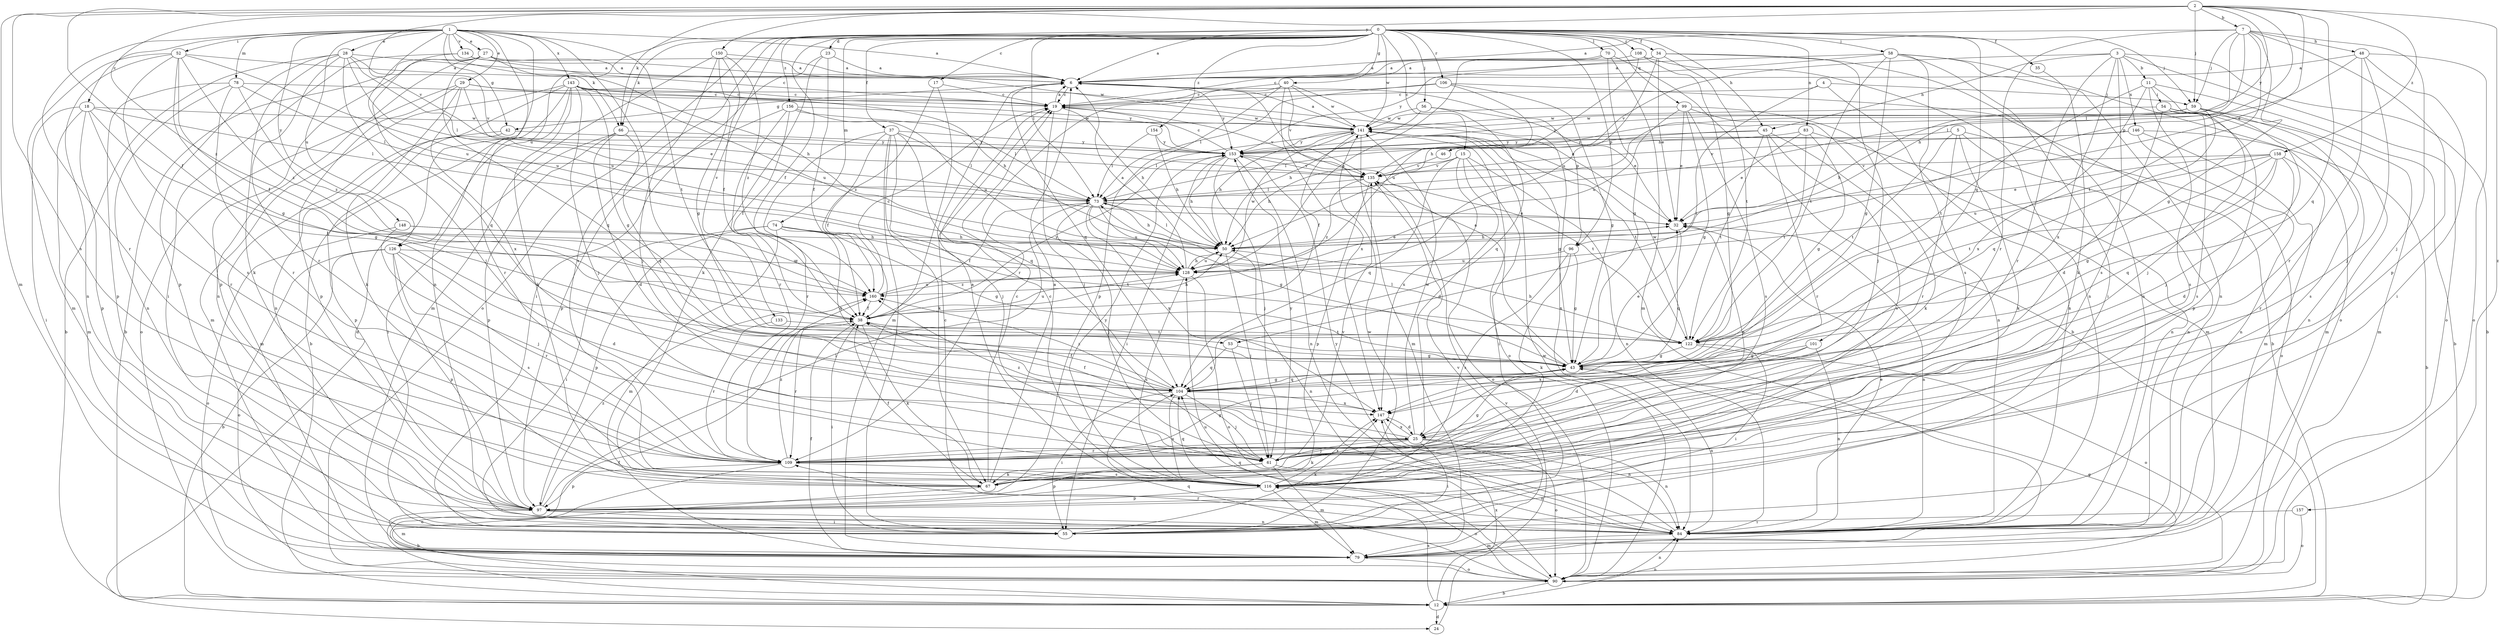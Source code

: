 strict digraph  {
0;
1;
2;
3;
4;
5;
6;
7;
11;
12;
15;
17;
18;
19;
23;
24;
25;
27;
28;
29;
32;
34;
35;
37;
38;
40;
42;
43;
45;
46;
48;
50;
52;
53;
54;
55;
56;
58;
59;
61;
66;
67;
70;
73;
74;
78;
79;
83;
84;
90;
96;
97;
99;
101;
104;
106;
108;
109;
116;
122;
126;
128;
133;
134;
135;
141;
143;
146;
147;
148;
150;
153;
154;
156;
157;
158;
160;
0 -> 6  [label=a];
0 -> 15  [label=c];
0 -> 17  [label=c];
0 -> 23  [label=d];
0 -> 34  [label=f];
0 -> 35  [label=f];
0 -> 37  [label=f];
0 -> 38  [label=f];
0 -> 40  [label=g];
0 -> 45  [label=h];
0 -> 56  [label=j];
0 -> 58  [label=j];
0 -> 59  [label=j];
0 -> 66  [label=k];
0 -> 70  [label=l];
0 -> 73  [label=l];
0 -> 74  [label=m];
0 -> 83  [label=n];
0 -> 90  [label=o];
0 -> 96  [label=p];
0 -> 99  [label=q];
0 -> 101  [label=q];
0 -> 106  [label=r];
0 -> 108  [label=r];
0 -> 116  [label=s];
0 -> 126  [label=u];
0 -> 133  [label=v];
0 -> 141  [label=w];
0 -> 154  [label=z];
0 -> 156  [label=z];
1 -> 6  [label=a];
1 -> 18  [label=c];
1 -> 24  [label=d];
1 -> 27  [label=e];
1 -> 28  [label=e];
1 -> 29  [label=e];
1 -> 42  [label=g];
1 -> 52  [label=i];
1 -> 53  [label=i];
1 -> 66  [label=k];
1 -> 78  [label=m];
1 -> 84  [label=n];
1 -> 109  [label=r];
1 -> 122  [label=t];
1 -> 126  [label=u];
1 -> 128  [label=u];
1 -> 134  [label=v];
1 -> 143  [label=x];
1 -> 148  [label=y];
2 -> 7  [label=b];
2 -> 32  [label=e];
2 -> 38  [label=f];
2 -> 59  [label=j];
2 -> 66  [label=k];
2 -> 79  [label=m];
2 -> 96  [label=p];
2 -> 104  [label=q];
2 -> 116  [label=s];
2 -> 135  [label=v];
2 -> 150  [label=y];
2 -> 153  [label=y];
2 -> 157  [label=z];
2 -> 158  [label=z];
2 -> 160  [label=z];
3 -> 11  [label=b];
3 -> 12  [label=b];
3 -> 45  [label=h];
3 -> 90  [label=o];
3 -> 109  [label=r];
3 -> 116  [label=s];
3 -> 135  [label=v];
3 -> 146  [label=x];
3 -> 147  [label=x];
4 -> 19  [label=c];
4 -> 53  [label=i];
4 -> 59  [label=j];
4 -> 84  [label=n];
5 -> 46  [label=h];
5 -> 67  [label=k];
5 -> 84  [label=n];
5 -> 90  [label=o];
5 -> 109  [label=r];
5 -> 122  [label=t];
6 -> 19  [label=c];
6 -> 42  [label=g];
6 -> 96  [label=p];
6 -> 104  [label=q];
6 -> 153  [label=y];
7 -> 6  [label=a];
7 -> 43  [label=g];
7 -> 48  [label=h];
7 -> 50  [label=h];
7 -> 59  [label=j];
7 -> 61  [label=j];
7 -> 73  [label=l];
7 -> 97  [label=p];
7 -> 109  [label=r];
7 -> 122  [label=t];
11 -> 12  [label=b];
11 -> 54  [label=i];
11 -> 61  [label=j];
11 -> 116  [label=s];
11 -> 122  [label=t];
11 -> 147  [label=x];
12 -> 24  [label=d];
12 -> 38  [label=f];
12 -> 84  [label=n];
12 -> 116  [label=s];
12 -> 147  [label=x];
15 -> 25  [label=d];
15 -> 50  [label=h];
15 -> 55  [label=i];
15 -> 84  [label=n];
15 -> 104  [label=q];
15 -> 135  [label=v];
15 -> 147  [label=x];
17 -> 19  [label=c];
17 -> 79  [label=m];
17 -> 160  [label=z];
18 -> 43  [label=g];
18 -> 55  [label=i];
18 -> 73  [label=l];
18 -> 79  [label=m];
18 -> 97  [label=p];
18 -> 109  [label=r];
18 -> 141  [label=w];
19 -> 6  [label=a];
19 -> 50  [label=h];
19 -> 61  [label=j];
19 -> 135  [label=v];
19 -> 141  [label=w];
23 -> 6  [label=a];
23 -> 38  [label=f];
23 -> 55  [label=i];
23 -> 67  [label=k];
24 -> 135  [label=v];
25 -> 32  [label=e];
25 -> 55  [label=i];
25 -> 61  [label=j];
25 -> 67  [label=k];
25 -> 84  [label=n];
25 -> 90  [label=o];
25 -> 109  [label=r];
25 -> 141  [label=w];
25 -> 147  [label=x];
25 -> 160  [label=z];
27 -> 6  [label=a];
27 -> 12  [label=b];
27 -> 50  [label=h];
27 -> 84  [label=n];
27 -> 97  [label=p];
27 -> 104  [label=q];
27 -> 141  [label=w];
28 -> 6  [label=a];
28 -> 12  [label=b];
28 -> 61  [label=j];
28 -> 67  [label=k];
28 -> 73  [label=l];
28 -> 97  [label=p];
28 -> 109  [label=r];
28 -> 128  [label=u];
28 -> 135  [label=v];
29 -> 19  [label=c];
29 -> 32  [label=e];
29 -> 67  [label=k];
29 -> 90  [label=o];
29 -> 97  [label=p];
29 -> 147  [label=x];
29 -> 153  [label=y];
32 -> 50  [label=h];
32 -> 84  [label=n];
32 -> 104  [label=q];
34 -> 6  [label=a];
34 -> 32  [label=e];
34 -> 61  [label=j];
34 -> 84  [label=n];
34 -> 122  [label=t];
34 -> 128  [label=u];
34 -> 153  [label=y];
35 -> 67  [label=k];
37 -> 38  [label=f];
37 -> 55  [label=i];
37 -> 61  [label=j];
37 -> 67  [label=k];
37 -> 73  [label=l];
37 -> 104  [label=q];
37 -> 109  [label=r];
37 -> 153  [label=y];
38 -> 50  [label=h];
38 -> 55  [label=i];
38 -> 67  [label=k];
38 -> 109  [label=r];
38 -> 122  [label=t];
38 -> 128  [label=u];
38 -> 153  [label=y];
40 -> 19  [label=c];
40 -> 84  [label=n];
40 -> 97  [label=p];
40 -> 109  [label=r];
40 -> 135  [label=v];
40 -> 141  [label=w];
40 -> 147  [label=x];
42 -> 79  [label=m];
42 -> 97  [label=p];
42 -> 153  [label=y];
43 -> 6  [label=a];
43 -> 32  [label=e];
43 -> 73  [label=l];
43 -> 84  [label=n];
43 -> 104  [label=q];
45 -> 67  [label=k];
45 -> 73  [label=l];
45 -> 109  [label=r];
45 -> 116  [label=s];
45 -> 122  [label=t];
45 -> 153  [label=y];
46 -> 135  [label=v];
48 -> 6  [label=a];
48 -> 55  [label=i];
48 -> 61  [label=j];
48 -> 73  [label=l];
48 -> 90  [label=o];
48 -> 109  [label=r];
50 -> 32  [label=e];
50 -> 61  [label=j];
50 -> 73  [label=l];
50 -> 84  [label=n];
50 -> 128  [label=u];
52 -> 6  [label=a];
52 -> 38  [label=f];
52 -> 43  [label=g];
52 -> 79  [label=m];
52 -> 84  [label=n];
52 -> 116  [label=s];
52 -> 128  [label=u];
52 -> 160  [label=z];
53 -> 43  [label=g];
53 -> 61  [label=j];
53 -> 104  [label=q];
54 -> 25  [label=d];
54 -> 79  [label=m];
54 -> 84  [label=n];
54 -> 97  [label=p];
54 -> 116  [label=s];
54 -> 141  [label=w];
55 -> 141  [label=w];
55 -> 147  [label=x];
56 -> 32  [label=e];
56 -> 50  [label=h];
56 -> 104  [label=q];
56 -> 141  [label=w];
58 -> 6  [label=a];
58 -> 19  [label=c];
58 -> 43  [label=g];
58 -> 55  [label=i];
58 -> 84  [label=n];
58 -> 90  [label=o];
58 -> 116  [label=s];
58 -> 122  [label=t];
59 -> 50  [label=h];
59 -> 61  [label=j];
59 -> 79  [label=m];
59 -> 104  [label=q];
59 -> 116  [label=s];
59 -> 141  [label=w];
59 -> 153  [label=y];
61 -> 43  [label=g];
61 -> 67  [label=k];
61 -> 79  [label=m];
61 -> 84  [label=n];
61 -> 97  [label=p];
61 -> 153  [label=y];
66 -> 25  [label=d];
66 -> 55  [label=i];
66 -> 97  [label=p];
66 -> 104  [label=q];
66 -> 153  [label=y];
67 -> 6  [label=a];
67 -> 12  [label=b];
67 -> 19  [label=c];
67 -> 38  [label=f];
67 -> 135  [label=v];
70 -> 6  [label=a];
70 -> 12  [label=b];
70 -> 43  [label=g];
70 -> 79  [label=m];
70 -> 128  [label=u];
73 -> 32  [label=e];
73 -> 38  [label=f];
73 -> 43  [label=g];
73 -> 50  [label=h];
73 -> 61  [label=j];
73 -> 128  [label=u];
73 -> 147  [label=x];
74 -> 43  [label=g];
74 -> 50  [label=h];
74 -> 55  [label=i];
74 -> 79  [label=m];
74 -> 97  [label=p];
74 -> 104  [label=q];
74 -> 122  [label=t];
78 -> 19  [label=c];
78 -> 73  [label=l];
78 -> 84  [label=n];
78 -> 97  [label=p];
78 -> 109  [label=r];
78 -> 160  [label=z];
79 -> 38  [label=f];
79 -> 90  [label=o];
79 -> 135  [label=v];
83 -> 32  [label=e];
83 -> 43  [label=g];
83 -> 84  [label=n];
83 -> 122  [label=t];
83 -> 153  [label=y];
84 -> 19  [label=c];
84 -> 32  [label=e];
84 -> 79  [label=m];
84 -> 104  [label=q];
84 -> 109  [label=r];
84 -> 153  [label=y];
90 -> 12  [label=b];
90 -> 43  [label=g];
90 -> 84  [label=n];
90 -> 104  [label=q];
90 -> 128  [label=u];
90 -> 141  [label=w];
96 -> 43  [label=g];
96 -> 67  [label=k];
96 -> 116  [label=s];
96 -> 128  [label=u];
97 -> 55  [label=i];
97 -> 73  [label=l];
97 -> 79  [label=m];
97 -> 84  [label=n];
97 -> 160  [label=z];
99 -> 32  [label=e];
99 -> 43  [label=g];
99 -> 79  [label=m];
99 -> 84  [label=n];
99 -> 116  [label=s];
99 -> 128  [label=u];
99 -> 141  [label=w];
101 -> 25  [label=d];
101 -> 43  [label=g];
101 -> 84  [label=n];
101 -> 147  [label=x];
104 -> 38  [label=f];
104 -> 43  [label=g];
104 -> 55  [label=i];
104 -> 61  [label=j];
104 -> 116  [label=s];
104 -> 147  [label=x];
104 -> 160  [label=z];
106 -> 12  [label=b];
106 -> 19  [label=c];
106 -> 43  [label=g];
106 -> 73  [label=l];
106 -> 128  [label=u];
108 -> 6  [label=a];
108 -> 43  [label=g];
108 -> 50  [label=h];
108 -> 84  [label=n];
109 -> 43  [label=g];
109 -> 90  [label=o];
109 -> 97  [label=p];
109 -> 116  [label=s];
109 -> 160  [label=z];
116 -> 6  [label=a];
116 -> 19  [label=c];
116 -> 79  [label=m];
116 -> 90  [label=o];
116 -> 97  [label=p];
116 -> 104  [label=q];
116 -> 147  [label=x];
116 -> 153  [label=y];
122 -> 43  [label=g];
122 -> 50  [label=h];
122 -> 55  [label=i];
122 -> 90  [label=o];
122 -> 141  [label=w];
126 -> 12  [label=b];
126 -> 25  [label=d];
126 -> 90  [label=o];
126 -> 97  [label=p];
126 -> 109  [label=r];
126 -> 116  [label=s];
126 -> 128  [label=u];
128 -> 6  [label=a];
128 -> 50  [label=h];
128 -> 90  [label=o];
128 -> 116  [label=s];
128 -> 141  [label=w];
128 -> 160  [label=z];
133 -> 109  [label=r];
133 -> 122  [label=t];
134 -> 6  [label=a];
134 -> 19  [label=c];
134 -> 55  [label=i];
134 -> 104  [label=q];
135 -> 73  [label=l];
135 -> 90  [label=o];
135 -> 97  [label=p];
135 -> 160  [label=z];
141 -> 6  [label=a];
141 -> 38  [label=f];
141 -> 43  [label=g];
141 -> 50  [label=h];
141 -> 73  [label=l];
141 -> 79  [label=m];
141 -> 90  [label=o];
141 -> 122  [label=t];
141 -> 153  [label=y];
143 -> 12  [label=b];
143 -> 19  [label=c];
143 -> 32  [label=e];
143 -> 43  [label=g];
143 -> 50  [label=h];
143 -> 61  [label=j];
143 -> 67  [label=k];
143 -> 79  [label=m];
143 -> 84  [label=n];
143 -> 109  [label=r];
143 -> 128  [label=u];
146 -> 12  [label=b];
146 -> 79  [label=m];
146 -> 84  [label=n];
146 -> 135  [label=v];
146 -> 153  [label=y];
147 -> 25  [label=d];
147 -> 38  [label=f];
147 -> 84  [label=n];
148 -> 50  [label=h];
148 -> 61  [label=j];
148 -> 90  [label=o];
148 -> 160  [label=z];
150 -> 6  [label=a];
150 -> 38  [label=f];
150 -> 43  [label=g];
150 -> 61  [label=j];
150 -> 79  [label=m];
150 -> 160  [label=z];
153 -> 19  [label=c];
153 -> 50  [label=h];
153 -> 55  [label=i];
153 -> 61  [label=j];
153 -> 84  [label=n];
153 -> 122  [label=t];
153 -> 135  [label=v];
154 -> 50  [label=h];
154 -> 73  [label=l];
154 -> 153  [label=y];
156 -> 38  [label=f];
156 -> 73  [label=l];
156 -> 97  [label=p];
156 -> 109  [label=r];
156 -> 128  [label=u];
156 -> 141  [label=w];
157 -> 55  [label=i];
157 -> 90  [label=o];
158 -> 25  [label=d];
158 -> 32  [label=e];
158 -> 43  [label=g];
158 -> 104  [label=q];
158 -> 109  [label=r];
158 -> 122  [label=t];
158 -> 128  [label=u];
158 -> 135  [label=v];
160 -> 19  [label=c];
160 -> 38  [label=f];
160 -> 128  [label=u];
}
